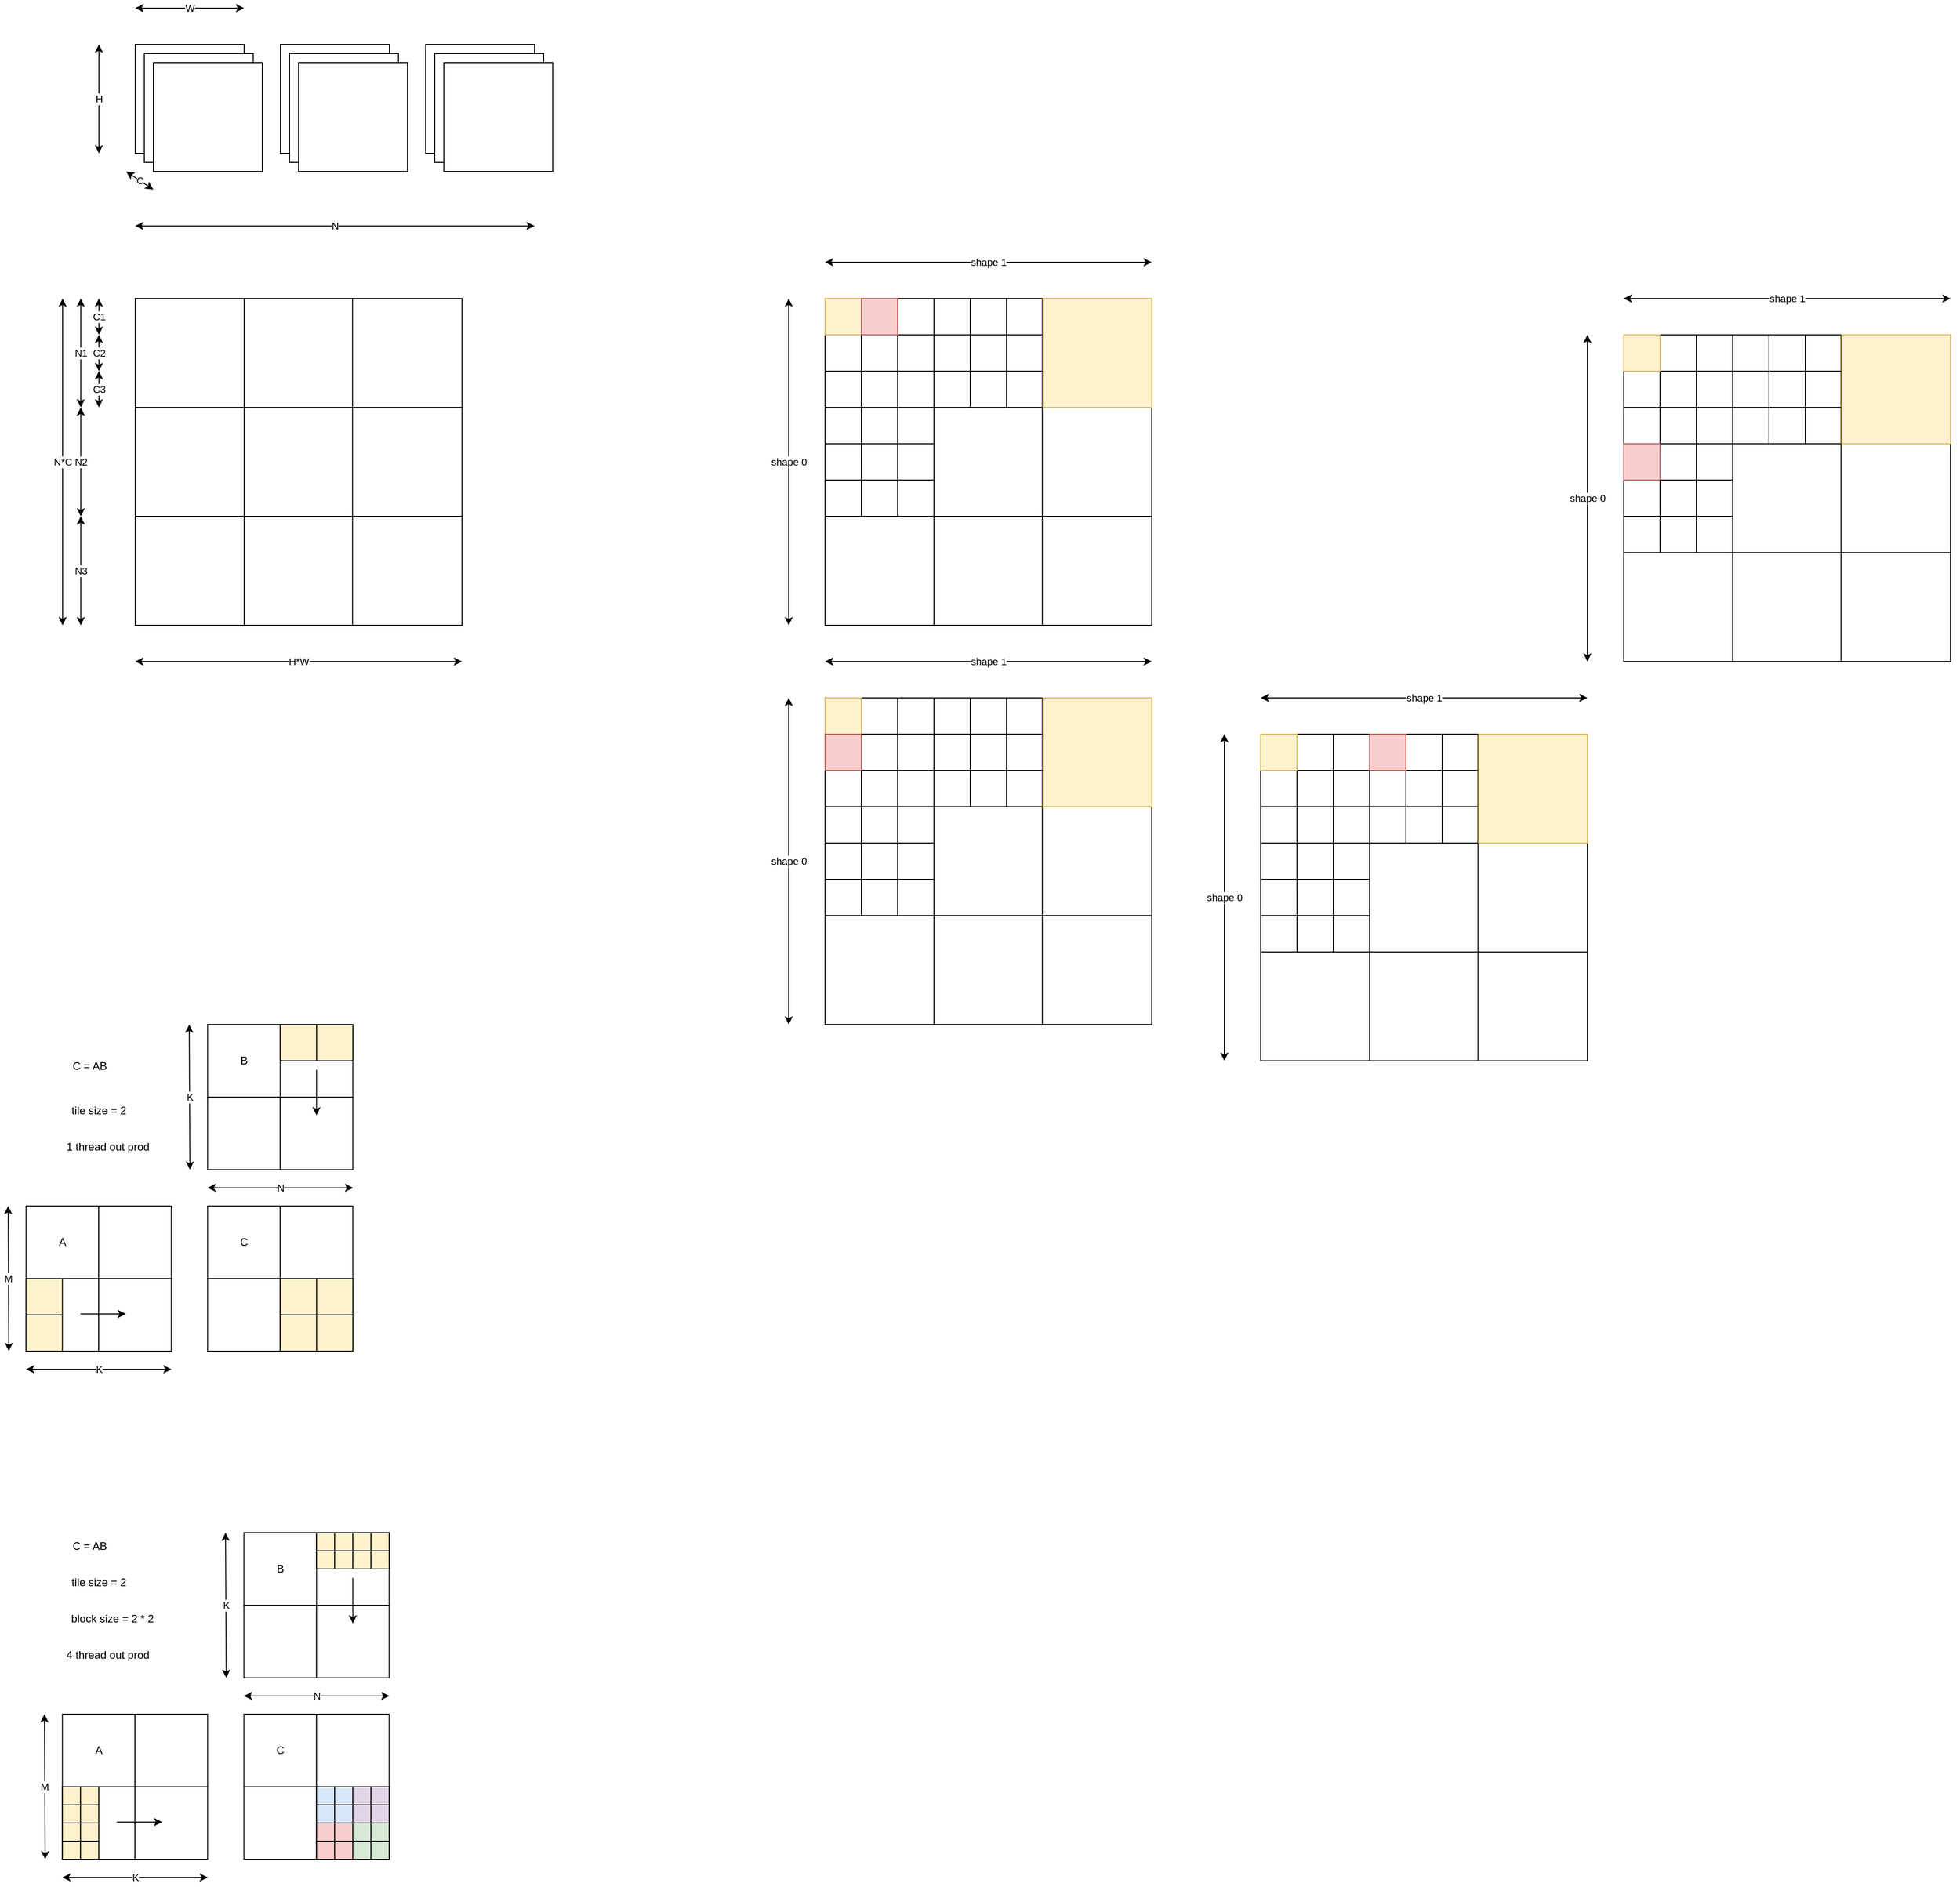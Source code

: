 <mxfile version="24.7.6">
  <diagram name="Page-1" id="Y0RpeH6Es4vmq0wVCik8">
    <mxGraphModel dx="735" dy="488" grid="1" gridSize="10" guides="1" tooltips="1" connect="1" arrows="1" fold="1" page="1" pageScale="1" pageWidth="827" pageHeight="1169" math="0" shadow="0">
      <root>
        <mxCell id="0" />
        <mxCell id="1" parent="0" />
        <mxCell id="5gfJsL5LL4kJKm2D7V63-10" value="" style="rounded=0;whiteSpace=wrap;html=1;" parent="1" vertex="1">
          <mxGeometry x="160" y="120" width="120" height="120" as="geometry" />
        </mxCell>
        <mxCell id="5gfJsL5LL4kJKm2D7V63-11" value="" style="rounded=0;whiteSpace=wrap;html=1;" parent="1" vertex="1">
          <mxGeometry x="170" y="130" width="120" height="120" as="geometry" />
        </mxCell>
        <mxCell id="5gfJsL5LL4kJKm2D7V63-12" value="" style="rounded=0;whiteSpace=wrap;html=1;" parent="1" vertex="1">
          <mxGeometry x="180" y="140" width="120" height="120" as="geometry" />
        </mxCell>
        <mxCell id="5gfJsL5LL4kJKm2D7V63-13" value="" style="rounded=0;whiteSpace=wrap;html=1;" parent="1" vertex="1">
          <mxGeometry x="320" y="120" width="120" height="120" as="geometry" />
        </mxCell>
        <mxCell id="5gfJsL5LL4kJKm2D7V63-14" value="" style="rounded=0;whiteSpace=wrap;html=1;" parent="1" vertex="1">
          <mxGeometry x="330" y="130" width="120" height="120" as="geometry" />
        </mxCell>
        <mxCell id="5gfJsL5LL4kJKm2D7V63-15" value="" style="rounded=0;whiteSpace=wrap;html=1;" parent="1" vertex="1">
          <mxGeometry x="340" y="140" width="120" height="120" as="geometry" />
        </mxCell>
        <mxCell id="5gfJsL5LL4kJKm2D7V63-16" value="" style="rounded=0;whiteSpace=wrap;html=1;" parent="1" vertex="1">
          <mxGeometry x="480" y="120" width="120" height="120" as="geometry" />
        </mxCell>
        <mxCell id="5gfJsL5LL4kJKm2D7V63-17" value="" style="rounded=0;whiteSpace=wrap;html=1;" parent="1" vertex="1">
          <mxGeometry x="490" y="130" width="120" height="120" as="geometry" />
        </mxCell>
        <mxCell id="5gfJsL5LL4kJKm2D7V63-18" value="" style="rounded=0;whiteSpace=wrap;html=1;" parent="1" vertex="1">
          <mxGeometry x="500" y="140" width="120" height="120" as="geometry" />
        </mxCell>
        <mxCell id="5gfJsL5LL4kJKm2D7V63-19" value="N" style="endArrow=classic;startArrow=classic;html=1;rounded=0;" parent="1" edge="1">
          <mxGeometry width="50" height="50" relative="1" as="geometry">
            <mxPoint x="160" y="320" as="sourcePoint" />
            <mxPoint x="600" y="320" as="targetPoint" />
          </mxGeometry>
        </mxCell>
        <mxCell id="5gfJsL5LL4kJKm2D7V63-20" value="C" style="endArrow=classic;startArrow=classic;html=1;rounded=0;" parent="1" edge="1">
          <mxGeometry width="50" height="50" relative="1" as="geometry">
            <mxPoint x="180" y="280" as="sourcePoint" />
            <mxPoint x="150" y="260" as="targetPoint" />
          </mxGeometry>
        </mxCell>
        <mxCell id="5gfJsL5LL4kJKm2D7V63-21" value="H" style="endArrow=classic;startArrow=classic;html=1;rounded=0;" parent="1" edge="1">
          <mxGeometry width="50" height="50" relative="1" as="geometry">
            <mxPoint x="120" y="240" as="sourcePoint" />
            <mxPoint x="120" y="120" as="targetPoint" />
          </mxGeometry>
        </mxCell>
        <mxCell id="5gfJsL5LL4kJKm2D7V63-27" value="W" style="endArrow=classic;startArrow=classic;html=1;rounded=0;" parent="1" edge="1">
          <mxGeometry width="50" height="50" relative="1" as="geometry">
            <mxPoint x="160" y="80" as="sourcePoint" />
            <mxPoint x="280" y="80" as="targetPoint" />
          </mxGeometry>
        </mxCell>
        <mxCell id="5gfJsL5LL4kJKm2D7V63-29" value="" style="rounded=0;whiteSpace=wrap;html=1;" parent="1" vertex="1">
          <mxGeometry x="160" y="400" width="360" height="360" as="geometry" />
        </mxCell>
        <mxCell id="5gfJsL5LL4kJKm2D7V63-32" value="" style="endArrow=none;html=1;rounded=0;" parent="1" edge="1">
          <mxGeometry width="50" height="50" relative="1" as="geometry">
            <mxPoint x="280" y="760" as="sourcePoint" />
            <mxPoint x="280" y="400" as="targetPoint" />
          </mxGeometry>
        </mxCell>
        <mxCell id="5gfJsL5LL4kJKm2D7V63-33" value="" style="endArrow=none;html=1;rounded=0;" parent="1" edge="1">
          <mxGeometry width="50" height="50" relative="1" as="geometry">
            <mxPoint x="399.41" y="760" as="sourcePoint" />
            <mxPoint x="399.41" y="400" as="targetPoint" />
          </mxGeometry>
        </mxCell>
        <mxCell id="5gfJsL5LL4kJKm2D7V63-34" value="" style="endArrow=none;html=1;rounded=0;" parent="1" edge="1">
          <mxGeometry width="50" height="50" relative="1" as="geometry">
            <mxPoint x="160" y="520" as="sourcePoint" />
            <mxPoint x="520" y="520" as="targetPoint" />
          </mxGeometry>
        </mxCell>
        <mxCell id="5gfJsL5LL4kJKm2D7V63-35" value="" style="endArrow=none;html=1;rounded=0;" parent="1" edge="1">
          <mxGeometry width="50" height="50" relative="1" as="geometry">
            <mxPoint x="160" y="640" as="sourcePoint" />
            <mxPoint x="520" y="640" as="targetPoint" />
          </mxGeometry>
        </mxCell>
        <mxCell id="5gfJsL5LL4kJKm2D7V63-36" value="N*C" style="endArrow=classic;startArrow=classic;html=1;rounded=0;" parent="1" edge="1">
          <mxGeometry width="50" height="50" relative="1" as="geometry">
            <mxPoint x="80" y="760" as="sourcePoint" />
            <mxPoint x="80" y="400" as="targetPoint" />
          </mxGeometry>
        </mxCell>
        <mxCell id="5gfJsL5LL4kJKm2D7V63-38" value="H*W" style="endArrow=classic;startArrow=classic;html=1;rounded=0;" parent="1" edge="1">
          <mxGeometry width="50" height="50" relative="1" as="geometry">
            <mxPoint x="160" y="800" as="sourcePoint" />
            <mxPoint x="520" y="800" as="targetPoint" />
          </mxGeometry>
        </mxCell>
        <mxCell id="5gfJsL5LL4kJKm2D7V63-40" value="N1" style="endArrow=classic;startArrow=classic;html=1;rounded=0;" parent="1" edge="1">
          <mxGeometry width="50" height="50" relative="1" as="geometry">
            <mxPoint x="100" y="520" as="sourcePoint" />
            <mxPoint x="100" y="400" as="targetPoint" />
          </mxGeometry>
        </mxCell>
        <mxCell id="5gfJsL5LL4kJKm2D7V63-41" value="C1" style="endArrow=classic;startArrow=classic;html=1;rounded=0;" parent="1" edge="1">
          <mxGeometry width="50" height="50" relative="1" as="geometry">
            <mxPoint x="120" y="440" as="sourcePoint" />
            <mxPoint x="120" y="400" as="targetPoint" />
          </mxGeometry>
        </mxCell>
        <mxCell id="5gfJsL5LL4kJKm2D7V63-42" value="C2" style="endArrow=classic;startArrow=classic;html=1;rounded=0;" parent="1" edge="1">
          <mxGeometry width="50" height="50" relative="1" as="geometry">
            <mxPoint x="120" y="480" as="sourcePoint" />
            <mxPoint x="120" y="440" as="targetPoint" />
          </mxGeometry>
        </mxCell>
        <mxCell id="5gfJsL5LL4kJKm2D7V63-43" value="C3" style="endArrow=classic;startArrow=classic;html=1;rounded=0;" parent="1" edge="1">
          <mxGeometry width="50" height="50" relative="1" as="geometry">
            <mxPoint x="120" y="520" as="sourcePoint" />
            <mxPoint x="120" y="480" as="targetPoint" />
          </mxGeometry>
        </mxCell>
        <mxCell id="5gfJsL5LL4kJKm2D7V63-44" value="N2" style="endArrow=classic;startArrow=classic;html=1;rounded=0;" parent="1" edge="1">
          <mxGeometry width="50" height="50" relative="1" as="geometry">
            <mxPoint x="100" y="640" as="sourcePoint" />
            <mxPoint x="100" y="520" as="targetPoint" />
          </mxGeometry>
        </mxCell>
        <mxCell id="5gfJsL5LL4kJKm2D7V63-45" value="N3" style="endArrow=classic;startArrow=classic;html=1;rounded=0;" parent="1" edge="1">
          <mxGeometry width="50" height="50" relative="1" as="geometry">
            <mxPoint x="100" y="760" as="sourcePoint" />
            <mxPoint x="100" y="640" as="targetPoint" />
            <mxPoint as="offset" />
          </mxGeometry>
        </mxCell>
        <mxCell id="5LO4a_pjl5MqXzfJr9-C-6" value="" style="rounded=0;whiteSpace=wrap;html=1;" parent="1" vertex="1">
          <mxGeometry x="920" y="400" width="360" height="360" as="geometry" />
        </mxCell>
        <mxCell id="5LO4a_pjl5MqXzfJr9-C-7" value="" style="endArrow=none;html=1;rounded=0;" parent="1" edge="1">
          <mxGeometry width="50" height="50" relative="1" as="geometry">
            <mxPoint x="1040" y="760" as="sourcePoint" />
            <mxPoint x="1040" y="400" as="targetPoint" />
          </mxGeometry>
        </mxCell>
        <mxCell id="5LO4a_pjl5MqXzfJr9-C-8" value="" style="endArrow=none;html=1;rounded=0;" parent="1" edge="1">
          <mxGeometry width="50" height="50" relative="1" as="geometry">
            <mxPoint x="1159.41" y="760" as="sourcePoint" />
            <mxPoint x="1159.41" y="400" as="targetPoint" />
          </mxGeometry>
        </mxCell>
        <mxCell id="5LO4a_pjl5MqXzfJr9-C-9" value="" style="endArrow=none;html=1;rounded=0;" parent="1" edge="1">
          <mxGeometry width="50" height="50" relative="1" as="geometry">
            <mxPoint x="920" y="520" as="sourcePoint" />
            <mxPoint x="1280" y="520" as="targetPoint" />
          </mxGeometry>
        </mxCell>
        <mxCell id="5LO4a_pjl5MqXzfJr9-C-10" value="" style="endArrow=none;html=1;rounded=0;" parent="1" edge="1">
          <mxGeometry width="50" height="50" relative="1" as="geometry">
            <mxPoint x="920" y="640" as="sourcePoint" />
            <mxPoint x="1280" y="640" as="targetPoint" />
          </mxGeometry>
        </mxCell>
        <mxCell id="5LO4a_pjl5MqXzfJr9-C-11" value="" style="endArrow=none;html=1;rounded=0;" parent="1" edge="1">
          <mxGeometry width="50" height="50" relative="1" as="geometry">
            <mxPoint x="920" y="440" as="sourcePoint" />
            <mxPoint x="1160" y="440" as="targetPoint" />
          </mxGeometry>
        </mxCell>
        <mxCell id="5LO4a_pjl5MqXzfJr9-C-12" value="" style="endArrow=none;html=1;rounded=0;" parent="1" edge="1">
          <mxGeometry width="50" height="50" relative="1" as="geometry">
            <mxPoint x="920" y="480" as="sourcePoint" />
            <mxPoint x="1160" y="480" as="targetPoint" />
          </mxGeometry>
        </mxCell>
        <mxCell id="5LO4a_pjl5MqXzfJr9-C-13" value="" style="endArrow=none;html=1;rounded=0;exitX=0.111;exitY=-0.001;exitDx=0;exitDy=0;exitPerimeter=0;" parent="1" source="5LO4a_pjl5MqXzfJr9-C-6" edge="1">
          <mxGeometry width="50" height="50" relative="1" as="geometry">
            <mxPoint x="950" y="570" as="sourcePoint" />
            <mxPoint x="960" y="640" as="targetPoint" />
          </mxGeometry>
        </mxCell>
        <mxCell id="5LO4a_pjl5MqXzfJr9-C-14" value="" style="endArrow=none;html=1;rounded=0;exitX=0.111;exitY=-0.001;exitDx=0;exitDy=0;exitPerimeter=0;" parent="1" edge="1">
          <mxGeometry width="50" height="50" relative="1" as="geometry">
            <mxPoint x="1000" y="400" as="sourcePoint" />
            <mxPoint x="1000" y="640" as="targetPoint" />
          </mxGeometry>
        </mxCell>
        <mxCell id="5LO4a_pjl5MqXzfJr9-C-15" value="" style="endArrow=none;html=1;rounded=0;exitX=0.111;exitY=-0.001;exitDx=0;exitDy=0;exitPerimeter=0;" parent="1" edge="1">
          <mxGeometry width="50" height="50" relative="1" as="geometry">
            <mxPoint x="1080" y="400" as="sourcePoint" />
            <mxPoint x="1080" y="520" as="targetPoint" />
          </mxGeometry>
        </mxCell>
        <mxCell id="5LO4a_pjl5MqXzfJr9-C-16" value="" style="endArrow=none;html=1;rounded=0;exitX=0.111;exitY=-0.001;exitDx=0;exitDy=0;exitPerimeter=0;" parent="1" edge="1">
          <mxGeometry width="50" height="50" relative="1" as="geometry">
            <mxPoint x="1120" y="400" as="sourcePoint" />
            <mxPoint x="1120" y="520" as="targetPoint" />
          </mxGeometry>
        </mxCell>
        <mxCell id="5LO4a_pjl5MqXzfJr9-C-17" value="" style="endArrow=none;html=1;rounded=0;" parent="1" edge="1">
          <mxGeometry width="50" height="50" relative="1" as="geometry">
            <mxPoint x="920" y="560" as="sourcePoint" />
            <mxPoint x="1040" y="560" as="targetPoint" />
          </mxGeometry>
        </mxCell>
        <mxCell id="5LO4a_pjl5MqXzfJr9-C-18" value="" style="endArrow=none;html=1;rounded=0;" parent="1" edge="1">
          <mxGeometry width="50" height="50" relative="1" as="geometry">
            <mxPoint x="920" y="600" as="sourcePoint" />
            <mxPoint x="1040" y="600" as="targetPoint" />
          </mxGeometry>
        </mxCell>
        <mxCell id="5LO4a_pjl5MqXzfJr9-C-19" value="" style="rounded=0;whiteSpace=wrap;html=1;fillColor=#fff2cc;strokeColor=#d6b656;" parent="1" vertex="1">
          <mxGeometry x="1160" y="400" width="120" height="120" as="geometry" />
        </mxCell>
        <mxCell id="5LO4a_pjl5MqXzfJr9-C-20" value="shape 1" style="endArrow=classic;startArrow=classic;html=1;rounded=0;" parent="1" edge="1">
          <mxGeometry width="50" height="50" relative="1" as="geometry">
            <mxPoint x="920" y="360" as="sourcePoint" />
            <mxPoint x="1280" y="360" as="targetPoint" />
          </mxGeometry>
        </mxCell>
        <mxCell id="5LO4a_pjl5MqXzfJr9-C-21" value="shape 0" style="endArrow=classic;startArrow=classic;html=1;rounded=0;" parent="1" edge="1">
          <mxGeometry width="50" height="50" relative="1" as="geometry">
            <mxPoint x="880" y="760" as="sourcePoint" />
            <mxPoint x="880" y="400" as="targetPoint" />
          </mxGeometry>
        </mxCell>
        <mxCell id="5LO4a_pjl5MqXzfJr9-C-22" value="" style="rounded=0;whiteSpace=wrap;html=1;fillColor=#fff2cc;strokeColor=#d6b656;" parent="1" vertex="1">
          <mxGeometry x="920" y="400" width="40" height="40" as="geometry" />
        </mxCell>
        <mxCell id="5LO4a_pjl5MqXzfJr9-C-23" value="" style="rounded=0;whiteSpace=wrap;html=1;fillColor=#f8cecc;strokeColor=#b85450;" parent="1" vertex="1">
          <mxGeometry x="960" y="400" width="40" height="40" as="geometry" />
        </mxCell>
        <mxCell id="5LO4a_pjl5MqXzfJr9-C-25" value="" style="rounded=0;whiteSpace=wrap;html=1;" parent="1" vertex="1">
          <mxGeometry x="920" y="840" width="360" height="360" as="geometry" />
        </mxCell>
        <mxCell id="5LO4a_pjl5MqXzfJr9-C-26" value="" style="endArrow=none;html=1;rounded=0;" parent="1" edge="1">
          <mxGeometry width="50" height="50" relative="1" as="geometry">
            <mxPoint x="1040" y="1200" as="sourcePoint" />
            <mxPoint x="1040" y="840" as="targetPoint" />
          </mxGeometry>
        </mxCell>
        <mxCell id="5LO4a_pjl5MqXzfJr9-C-27" value="" style="endArrow=none;html=1;rounded=0;" parent="1" edge="1">
          <mxGeometry width="50" height="50" relative="1" as="geometry">
            <mxPoint x="1159.41" y="1200" as="sourcePoint" />
            <mxPoint x="1159.41" y="840" as="targetPoint" />
          </mxGeometry>
        </mxCell>
        <mxCell id="5LO4a_pjl5MqXzfJr9-C-28" value="" style="endArrow=none;html=1;rounded=0;" parent="1" edge="1">
          <mxGeometry width="50" height="50" relative="1" as="geometry">
            <mxPoint x="920" y="960" as="sourcePoint" />
            <mxPoint x="1280" y="960" as="targetPoint" />
          </mxGeometry>
        </mxCell>
        <mxCell id="5LO4a_pjl5MqXzfJr9-C-29" value="" style="endArrow=none;html=1;rounded=0;" parent="1" edge="1">
          <mxGeometry width="50" height="50" relative="1" as="geometry">
            <mxPoint x="920" y="1080" as="sourcePoint" />
            <mxPoint x="1280" y="1080" as="targetPoint" />
          </mxGeometry>
        </mxCell>
        <mxCell id="5LO4a_pjl5MqXzfJr9-C-30" value="" style="endArrow=none;html=1;rounded=0;" parent="1" edge="1">
          <mxGeometry width="50" height="50" relative="1" as="geometry">
            <mxPoint x="920" y="880" as="sourcePoint" />
            <mxPoint x="1160" y="880" as="targetPoint" />
          </mxGeometry>
        </mxCell>
        <mxCell id="5LO4a_pjl5MqXzfJr9-C-31" value="" style="endArrow=none;html=1;rounded=0;" parent="1" edge="1">
          <mxGeometry width="50" height="50" relative="1" as="geometry">
            <mxPoint x="920" y="920" as="sourcePoint" />
            <mxPoint x="1160" y="920" as="targetPoint" />
          </mxGeometry>
        </mxCell>
        <mxCell id="5LO4a_pjl5MqXzfJr9-C-32" value="" style="endArrow=none;html=1;rounded=0;exitX=0.111;exitY=-0.001;exitDx=0;exitDy=0;exitPerimeter=0;" parent="1" source="5LO4a_pjl5MqXzfJr9-C-25" edge="1">
          <mxGeometry width="50" height="50" relative="1" as="geometry">
            <mxPoint x="950" y="1010" as="sourcePoint" />
            <mxPoint x="960" y="1080" as="targetPoint" />
          </mxGeometry>
        </mxCell>
        <mxCell id="5LO4a_pjl5MqXzfJr9-C-33" value="" style="endArrow=none;html=1;rounded=0;exitX=0.111;exitY=-0.001;exitDx=0;exitDy=0;exitPerimeter=0;" parent="1" edge="1">
          <mxGeometry width="50" height="50" relative="1" as="geometry">
            <mxPoint x="1000" y="840" as="sourcePoint" />
            <mxPoint x="1000" y="1080" as="targetPoint" />
          </mxGeometry>
        </mxCell>
        <mxCell id="5LO4a_pjl5MqXzfJr9-C-34" value="" style="endArrow=none;html=1;rounded=0;exitX=0.111;exitY=-0.001;exitDx=0;exitDy=0;exitPerimeter=0;" parent="1" edge="1">
          <mxGeometry width="50" height="50" relative="1" as="geometry">
            <mxPoint x="1080" y="840" as="sourcePoint" />
            <mxPoint x="1080" y="960" as="targetPoint" />
          </mxGeometry>
        </mxCell>
        <mxCell id="5LO4a_pjl5MqXzfJr9-C-35" value="" style="endArrow=none;html=1;rounded=0;exitX=0.111;exitY=-0.001;exitDx=0;exitDy=0;exitPerimeter=0;" parent="1" edge="1">
          <mxGeometry width="50" height="50" relative="1" as="geometry">
            <mxPoint x="1120" y="840" as="sourcePoint" />
            <mxPoint x="1120" y="960" as="targetPoint" />
          </mxGeometry>
        </mxCell>
        <mxCell id="5LO4a_pjl5MqXzfJr9-C-36" value="" style="endArrow=none;html=1;rounded=0;" parent="1" edge="1">
          <mxGeometry width="50" height="50" relative="1" as="geometry">
            <mxPoint x="920" y="1000" as="sourcePoint" />
            <mxPoint x="1040" y="1000" as="targetPoint" />
          </mxGeometry>
        </mxCell>
        <mxCell id="5LO4a_pjl5MqXzfJr9-C-37" value="" style="endArrow=none;html=1;rounded=0;" parent="1" edge="1">
          <mxGeometry width="50" height="50" relative="1" as="geometry">
            <mxPoint x="920" y="1040" as="sourcePoint" />
            <mxPoint x="1040" y="1040" as="targetPoint" />
          </mxGeometry>
        </mxCell>
        <mxCell id="5LO4a_pjl5MqXzfJr9-C-38" value="" style="rounded=0;whiteSpace=wrap;html=1;fillColor=#fff2cc;strokeColor=#d6b656;" parent="1" vertex="1">
          <mxGeometry x="1160" y="840" width="120" height="120" as="geometry" />
        </mxCell>
        <mxCell id="5LO4a_pjl5MqXzfJr9-C-39" value="shape 1" style="endArrow=classic;startArrow=classic;html=1;rounded=0;" parent="1" edge="1">
          <mxGeometry width="50" height="50" relative="1" as="geometry">
            <mxPoint x="920" y="800" as="sourcePoint" />
            <mxPoint x="1280" y="800" as="targetPoint" />
          </mxGeometry>
        </mxCell>
        <mxCell id="5LO4a_pjl5MqXzfJr9-C-40" value="shape 0" style="endArrow=classic;startArrow=classic;html=1;rounded=0;" parent="1" edge="1">
          <mxGeometry width="50" height="50" relative="1" as="geometry">
            <mxPoint x="880" y="1200" as="sourcePoint" />
            <mxPoint x="880" y="840" as="targetPoint" />
          </mxGeometry>
        </mxCell>
        <mxCell id="5LO4a_pjl5MqXzfJr9-C-41" value="" style="rounded=0;whiteSpace=wrap;html=1;fillColor=#fff2cc;strokeColor=#d6b656;" parent="1" vertex="1">
          <mxGeometry x="920" y="840" width="40" height="40" as="geometry" />
        </mxCell>
        <mxCell id="5LO4a_pjl5MqXzfJr9-C-42" value="" style="rounded=0;whiteSpace=wrap;html=1;fillColor=#f8cecc;strokeColor=#b85450;" parent="1" vertex="1">
          <mxGeometry x="920" y="880" width="40" height="40" as="geometry" />
        </mxCell>
        <mxCell id="5LO4a_pjl5MqXzfJr9-C-45" value="" style="rounded=0;whiteSpace=wrap;html=1;" parent="1" vertex="1">
          <mxGeometry x="1400" y="880" width="360" height="360" as="geometry" />
        </mxCell>
        <mxCell id="5LO4a_pjl5MqXzfJr9-C-46" value="" style="endArrow=none;html=1;rounded=0;" parent="1" edge="1">
          <mxGeometry width="50" height="50" relative="1" as="geometry">
            <mxPoint x="1520" y="1240" as="sourcePoint" />
            <mxPoint x="1520" y="880" as="targetPoint" />
          </mxGeometry>
        </mxCell>
        <mxCell id="5LO4a_pjl5MqXzfJr9-C-47" value="" style="endArrow=none;html=1;rounded=0;" parent="1" edge="1">
          <mxGeometry width="50" height="50" relative="1" as="geometry">
            <mxPoint x="1639.41" y="1240" as="sourcePoint" />
            <mxPoint x="1639.41" y="880" as="targetPoint" />
          </mxGeometry>
        </mxCell>
        <mxCell id="5LO4a_pjl5MqXzfJr9-C-48" value="" style="endArrow=none;html=1;rounded=0;" parent="1" edge="1">
          <mxGeometry width="50" height="50" relative="1" as="geometry">
            <mxPoint x="1400" y="1000" as="sourcePoint" />
            <mxPoint x="1760" y="1000" as="targetPoint" />
          </mxGeometry>
        </mxCell>
        <mxCell id="5LO4a_pjl5MqXzfJr9-C-49" value="" style="endArrow=none;html=1;rounded=0;" parent="1" edge="1">
          <mxGeometry width="50" height="50" relative="1" as="geometry">
            <mxPoint x="1400" y="1120" as="sourcePoint" />
            <mxPoint x="1760" y="1120" as="targetPoint" />
          </mxGeometry>
        </mxCell>
        <mxCell id="5LO4a_pjl5MqXzfJr9-C-50" value="" style="endArrow=none;html=1;rounded=0;" parent="1" edge="1">
          <mxGeometry width="50" height="50" relative="1" as="geometry">
            <mxPoint x="1400" y="920" as="sourcePoint" />
            <mxPoint x="1640" y="920" as="targetPoint" />
          </mxGeometry>
        </mxCell>
        <mxCell id="5LO4a_pjl5MqXzfJr9-C-51" value="" style="endArrow=none;html=1;rounded=0;" parent="1" edge="1">
          <mxGeometry width="50" height="50" relative="1" as="geometry">
            <mxPoint x="1400" y="960" as="sourcePoint" />
            <mxPoint x="1640" y="960" as="targetPoint" />
          </mxGeometry>
        </mxCell>
        <mxCell id="5LO4a_pjl5MqXzfJr9-C-52" value="" style="endArrow=none;html=1;rounded=0;exitX=0.111;exitY=-0.001;exitDx=0;exitDy=0;exitPerimeter=0;" parent="1" source="5LO4a_pjl5MqXzfJr9-C-45" edge="1">
          <mxGeometry width="50" height="50" relative="1" as="geometry">
            <mxPoint x="1430" y="1050" as="sourcePoint" />
            <mxPoint x="1440" y="1120" as="targetPoint" />
          </mxGeometry>
        </mxCell>
        <mxCell id="5LO4a_pjl5MqXzfJr9-C-53" value="" style="endArrow=none;html=1;rounded=0;exitX=0.111;exitY=-0.001;exitDx=0;exitDy=0;exitPerimeter=0;" parent="1" edge="1">
          <mxGeometry width="50" height="50" relative="1" as="geometry">
            <mxPoint x="1480" y="880" as="sourcePoint" />
            <mxPoint x="1480" y="1120" as="targetPoint" />
          </mxGeometry>
        </mxCell>
        <mxCell id="5LO4a_pjl5MqXzfJr9-C-54" value="" style="endArrow=none;html=1;rounded=0;exitX=0.111;exitY=-0.001;exitDx=0;exitDy=0;exitPerimeter=0;" parent="1" edge="1">
          <mxGeometry width="50" height="50" relative="1" as="geometry">
            <mxPoint x="1560" y="880" as="sourcePoint" />
            <mxPoint x="1560" y="1000" as="targetPoint" />
          </mxGeometry>
        </mxCell>
        <mxCell id="5LO4a_pjl5MqXzfJr9-C-55" value="" style="endArrow=none;html=1;rounded=0;exitX=0.111;exitY=-0.001;exitDx=0;exitDy=0;exitPerimeter=0;" parent="1" edge="1">
          <mxGeometry width="50" height="50" relative="1" as="geometry">
            <mxPoint x="1600" y="880" as="sourcePoint" />
            <mxPoint x="1600" y="1000" as="targetPoint" />
          </mxGeometry>
        </mxCell>
        <mxCell id="5LO4a_pjl5MqXzfJr9-C-56" value="" style="endArrow=none;html=1;rounded=0;" parent="1" edge="1">
          <mxGeometry width="50" height="50" relative="1" as="geometry">
            <mxPoint x="1400" y="1040" as="sourcePoint" />
            <mxPoint x="1520" y="1040" as="targetPoint" />
          </mxGeometry>
        </mxCell>
        <mxCell id="5LO4a_pjl5MqXzfJr9-C-57" value="" style="endArrow=none;html=1;rounded=0;" parent="1" edge="1">
          <mxGeometry width="50" height="50" relative="1" as="geometry">
            <mxPoint x="1400" y="1080" as="sourcePoint" />
            <mxPoint x="1520" y="1080" as="targetPoint" />
          </mxGeometry>
        </mxCell>
        <mxCell id="5LO4a_pjl5MqXzfJr9-C-58" value="" style="rounded=0;whiteSpace=wrap;html=1;fillColor=#fff2cc;strokeColor=#d6b656;" parent="1" vertex="1">
          <mxGeometry x="1640" y="880" width="120" height="120" as="geometry" />
        </mxCell>
        <mxCell id="5LO4a_pjl5MqXzfJr9-C-59" value="shape 1" style="endArrow=classic;startArrow=classic;html=1;rounded=0;" parent="1" edge="1">
          <mxGeometry width="50" height="50" relative="1" as="geometry">
            <mxPoint x="1400" y="840" as="sourcePoint" />
            <mxPoint x="1760" y="840" as="targetPoint" />
          </mxGeometry>
        </mxCell>
        <mxCell id="5LO4a_pjl5MqXzfJr9-C-60" value="shape 0" style="endArrow=classic;startArrow=classic;html=1;rounded=0;" parent="1" edge="1">
          <mxGeometry width="50" height="50" relative="1" as="geometry">
            <mxPoint x="1360" y="1240" as="sourcePoint" />
            <mxPoint x="1360" y="880" as="targetPoint" />
          </mxGeometry>
        </mxCell>
        <mxCell id="5LO4a_pjl5MqXzfJr9-C-61" value="" style="rounded=0;whiteSpace=wrap;html=1;fillColor=#fff2cc;strokeColor=#d6b656;" parent="1" vertex="1">
          <mxGeometry x="1400" y="880" width="40" height="40" as="geometry" />
        </mxCell>
        <mxCell id="5LO4a_pjl5MqXzfJr9-C-62" value="" style="rounded=0;whiteSpace=wrap;html=1;fillColor=#f8cecc;strokeColor=#b85450;" parent="1" vertex="1">
          <mxGeometry x="1520" y="880" width="40" height="40" as="geometry" />
        </mxCell>
        <mxCell id="5LO4a_pjl5MqXzfJr9-C-83" value="" style="rounded=0;whiteSpace=wrap;html=1;" parent="1" vertex="1">
          <mxGeometry x="1800" y="440" width="360" height="360" as="geometry" />
        </mxCell>
        <mxCell id="5LO4a_pjl5MqXzfJr9-C-84" value="" style="endArrow=none;html=1;rounded=0;" parent="1" edge="1">
          <mxGeometry width="50" height="50" relative="1" as="geometry">
            <mxPoint x="1920" y="800" as="sourcePoint" />
            <mxPoint x="1920" y="440" as="targetPoint" />
          </mxGeometry>
        </mxCell>
        <mxCell id="5LO4a_pjl5MqXzfJr9-C-85" value="" style="endArrow=none;html=1;rounded=0;" parent="1" edge="1">
          <mxGeometry width="50" height="50" relative="1" as="geometry">
            <mxPoint x="2039.41" y="800" as="sourcePoint" />
            <mxPoint x="2039.41" y="440" as="targetPoint" />
          </mxGeometry>
        </mxCell>
        <mxCell id="5LO4a_pjl5MqXzfJr9-C-86" value="" style="endArrow=none;html=1;rounded=0;" parent="1" edge="1">
          <mxGeometry width="50" height="50" relative="1" as="geometry">
            <mxPoint x="1800" y="560" as="sourcePoint" />
            <mxPoint x="2160" y="560" as="targetPoint" />
          </mxGeometry>
        </mxCell>
        <mxCell id="5LO4a_pjl5MqXzfJr9-C-87" value="" style="endArrow=none;html=1;rounded=0;" parent="1" edge="1">
          <mxGeometry width="50" height="50" relative="1" as="geometry">
            <mxPoint x="1800" y="680" as="sourcePoint" />
            <mxPoint x="2160" y="680" as="targetPoint" />
          </mxGeometry>
        </mxCell>
        <mxCell id="5LO4a_pjl5MqXzfJr9-C-88" value="" style="endArrow=none;html=1;rounded=0;" parent="1" edge="1">
          <mxGeometry width="50" height="50" relative="1" as="geometry">
            <mxPoint x="1800" y="480" as="sourcePoint" />
            <mxPoint x="2040" y="480" as="targetPoint" />
          </mxGeometry>
        </mxCell>
        <mxCell id="5LO4a_pjl5MqXzfJr9-C-89" value="" style="endArrow=none;html=1;rounded=0;" parent="1" edge="1">
          <mxGeometry width="50" height="50" relative="1" as="geometry">
            <mxPoint x="1800" y="520" as="sourcePoint" />
            <mxPoint x="2040" y="520" as="targetPoint" />
          </mxGeometry>
        </mxCell>
        <mxCell id="5LO4a_pjl5MqXzfJr9-C-90" value="" style="endArrow=none;html=1;rounded=0;exitX=0.111;exitY=-0.001;exitDx=0;exitDy=0;exitPerimeter=0;" parent="1" source="5LO4a_pjl5MqXzfJr9-C-83" edge="1">
          <mxGeometry width="50" height="50" relative="1" as="geometry">
            <mxPoint x="1830" y="610" as="sourcePoint" />
            <mxPoint x="1840" y="680" as="targetPoint" />
          </mxGeometry>
        </mxCell>
        <mxCell id="5LO4a_pjl5MqXzfJr9-C-91" value="" style="endArrow=none;html=1;rounded=0;exitX=0.111;exitY=-0.001;exitDx=0;exitDy=0;exitPerimeter=0;" parent="1" edge="1">
          <mxGeometry width="50" height="50" relative="1" as="geometry">
            <mxPoint x="1880" y="440" as="sourcePoint" />
            <mxPoint x="1880" y="680" as="targetPoint" />
          </mxGeometry>
        </mxCell>
        <mxCell id="5LO4a_pjl5MqXzfJr9-C-92" value="" style="endArrow=none;html=1;rounded=0;exitX=0.111;exitY=-0.001;exitDx=0;exitDy=0;exitPerimeter=0;" parent="1" edge="1">
          <mxGeometry width="50" height="50" relative="1" as="geometry">
            <mxPoint x="1960" y="440" as="sourcePoint" />
            <mxPoint x="1960" y="560" as="targetPoint" />
          </mxGeometry>
        </mxCell>
        <mxCell id="5LO4a_pjl5MqXzfJr9-C-93" value="" style="endArrow=none;html=1;rounded=0;exitX=0.111;exitY=-0.001;exitDx=0;exitDy=0;exitPerimeter=0;" parent="1" edge="1">
          <mxGeometry width="50" height="50" relative="1" as="geometry">
            <mxPoint x="2000" y="440" as="sourcePoint" />
            <mxPoint x="2000" y="560" as="targetPoint" />
          </mxGeometry>
        </mxCell>
        <mxCell id="5LO4a_pjl5MqXzfJr9-C-94" value="" style="endArrow=none;html=1;rounded=0;" parent="1" edge="1">
          <mxGeometry width="50" height="50" relative="1" as="geometry">
            <mxPoint x="1800" y="600" as="sourcePoint" />
            <mxPoint x="1920" y="600" as="targetPoint" />
          </mxGeometry>
        </mxCell>
        <mxCell id="5LO4a_pjl5MqXzfJr9-C-95" value="" style="endArrow=none;html=1;rounded=0;" parent="1" edge="1">
          <mxGeometry width="50" height="50" relative="1" as="geometry">
            <mxPoint x="1800" y="640" as="sourcePoint" />
            <mxPoint x="1920" y="640" as="targetPoint" />
          </mxGeometry>
        </mxCell>
        <mxCell id="5LO4a_pjl5MqXzfJr9-C-96" value="" style="rounded=0;whiteSpace=wrap;html=1;fillColor=#fff2cc;strokeColor=#d6b656;" parent="1" vertex="1">
          <mxGeometry x="2040" y="440" width="120" height="120" as="geometry" />
        </mxCell>
        <mxCell id="5LO4a_pjl5MqXzfJr9-C-97" value="shape 1" style="endArrow=classic;startArrow=classic;html=1;rounded=0;" parent="1" edge="1">
          <mxGeometry width="50" height="50" relative="1" as="geometry">
            <mxPoint x="1800" y="400" as="sourcePoint" />
            <mxPoint x="2160" y="400" as="targetPoint" />
          </mxGeometry>
        </mxCell>
        <mxCell id="5LO4a_pjl5MqXzfJr9-C-98" value="shape 0" style="endArrow=classic;startArrow=classic;html=1;rounded=0;" parent="1" edge="1">
          <mxGeometry width="50" height="50" relative="1" as="geometry">
            <mxPoint x="1760" y="800" as="sourcePoint" />
            <mxPoint x="1760" y="440" as="targetPoint" />
          </mxGeometry>
        </mxCell>
        <mxCell id="5LO4a_pjl5MqXzfJr9-C-99" value="" style="rounded=0;whiteSpace=wrap;html=1;fillColor=#fff2cc;strokeColor=#d6b656;" parent="1" vertex="1">
          <mxGeometry x="1800" y="440" width="40" height="40" as="geometry" />
        </mxCell>
        <mxCell id="5LO4a_pjl5MqXzfJr9-C-100" value="" style="rounded=0;whiteSpace=wrap;html=1;fillColor=#f8cecc;strokeColor=#b85450;" parent="1" vertex="1">
          <mxGeometry x="1800" y="560" width="40" height="40" as="geometry" />
        </mxCell>
        <mxCell id="6vSg6GegdJbDkyeZJpWi-1" value="" style="whiteSpace=wrap;html=1;aspect=fixed;" parent="1" vertex="1">
          <mxGeometry x="239.75" y="1200" width="81" height="81" as="geometry" />
        </mxCell>
        <mxCell id="6vSg6GegdJbDkyeZJpWi-2" value="" style="whiteSpace=wrap;html=1;aspect=fixed;" parent="1" vertex="1">
          <mxGeometry x="319.75" y="1200" width="80" height="80" as="geometry" />
        </mxCell>
        <mxCell id="6vSg6GegdJbDkyeZJpWi-3" value="" style="whiteSpace=wrap;html=1;aspect=fixed;" parent="1" vertex="1">
          <mxGeometry x="239.75" y="1280" width="80" height="80" as="geometry" />
        </mxCell>
        <mxCell id="6vSg6GegdJbDkyeZJpWi-4" value="" style="whiteSpace=wrap;html=1;aspect=fixed;" parent="1" vertex="1">
          <mxGeometry x="319.75" y="1280" width="80" height="80" as="geometry" />
        </mxCell>
        <mxCell id="6vSg6GegdJbDkyeZJpWi-5" value="" style="whiteSpace=wrap;html=1;aspect=fixed;fontStyle=1;fillColor=#fff2cc;strokeColor=#000000;" parent="1" vertex="1">
          <mxGeometry x="359.75" y="1200" width="40" height="40" as="geometry" />
        </mxCell>
        <mxCell id="6vSg6GegdJbDkyeZJpWi-6" value="" style="whiteSpace=wrap;html=1;aspect=fixed;fontStyle=1;fillColor=#fff2cc;strokeColor=#000000;" parent="1" vertex="1">
          <mxGeometry x="319.75" y="1200" width="40" height="40" as="geometry" />
        </mxCell>
        <mxCell id="6vSg6GegdJbDkyeZJpWi-8" value="" style="whiteSpace=wrap;html=1;aspect=fixed;" parent="1" vertex="1">
          <mxGeometry x="39.75" y="1400" width="80" height="80" as="geometry" />
        </mxCell>
        <mxCell id="6vSg6GegdJbDkyeZJpWi-9" value="" style="whiteSpace=wrap;html=1;aspect=fixed;" parent="1" vertex="1">
          <mxGeometry x="119.75" y="1400" width="80" height="80" as="geometry" />
        </mxCell>
        <mxCell id="6vSg6GegdJbDkyeZJpWi-10" value="" style="whiteSpace=wrap;html=1;aspect=fixed;" parent="1" vertex="1">
          <mxGeometry x="39.75" y="1480" width="80" height="80" as="geometry" />
        </mxCell>
        <mxCell id="6vSg6GegdJbDkyeZJpWi-11" value="" style="whiteSpace=wrap;html=1;aspect=fixed;" parent="1" vertex="1">
          <mxGeometry x="119.75" y="1480" width="80" height="80" as="geometry" />
        </mxCell>
        <mxCell id="6vSg6GegdJbDkyeZJpWi-12" value="" style="whiteSpace=wrap;html=1;aspect=fixed;fontStyle=1;fillColor=#fff2cc;strokeColor=#000000;" parent="1" vertex="1">
          <mxGeometry x="39.75" y="1480" width="40" height="40" as="geometry" />
        </mxCell>
        <mxCell id="6vSg6GegdJbDkyeZJpWi-13" value="" style="whiteSpace=wrap;html=1;aspect=fixed;fontStyle=1;fillColor=#fff2cc;strokeColor=#000000;" parent="1" vertex="1">
          <mxGeometry x="39.75" y="1520" width="40" height="40" as="geometry" />
        </mxCell>
        <mxCell id="6vSg6GegdJbDkyeZJpWi-14" value="" style="whiteSpace=wrap;html=1;aspect=fixed;" parent="1" vertex="1">
          <mxGeometry x="239.75" y="1400" width="80" height="80" as="geometry" />
        </mxCell>
        <mxCell id="6vSg6GegdJbDkyeZJpWi-15" value="" style="whiteSpace=wrap;html=1;aspect=fixed;" parent="1" vertex="1">
          <mxGeometry x="319.75" y="1400" width="80" height="80" as="geometry" />
        </mxCell>
        <mxCell id="6vSg6GegdJbDkyeZJpWi-16" value="" style="whiteSpace=wrap;html=1;aspect=fixed;" parent="1" vertex="1">
          <mxGeometry x="239.75" y="1480" width="80" height="80" as="geometry" />
        </mxCell>
        <mxCell id="6vSg6GegdJbDkyeZJpWi-17" value="" style="whiteSpace=wrap;html=1;aspect=fixed;" parent="1" vertex="1">
          <mxGeometry x="319.75" y="1480" width="80" height="80" as="geometry" />
        </mxCell>
        <mxCell id="6vSg6GegdJbDkyeZJpWi-18" value="" style="whiteSpace=wrap;html=1;aspect=fixed;fontStyle=1;fillColor=#fff2cc;strokeColor=#000000;" parent="1" vertex="1">
          <mxGeometry x="359.75" y="1520" width="40" height="40" as="geometry" />
        </mxCell>
        <mxCell id="6vSg6GegdJbDkyeZJpWi-19" value="" style="whiteSpace=wrap;html=1;aspect=fixed;fontStyle=1;fillColor=#fff2cc;strokeColor=#000000;" parent="1" vertex="1">
          <mxGeometry x="359.75" y="1480" width="40" height="40" as="geometry" />
        </mxCell>
        <mxCell id="6vSg6GegdJbDkyeZJpWi-20" value="" style="whiteSpace=wrap;html=1;aspect=fixed;fontStyle=1;fillColor=#fff2cc;strokeColor=#000000;" parent="1" vertex="1">
          <mxGeometry x="319.75" y="1520" width="40" height="40" as="geometry" />
        </mxCell>
        <mxCell id="6vSg6GegdJbDkyeZJpWi-21" value="" style="whiteSpace=wrap;html=1;aspect=fixed;fontStyle=1;fillColor=#fff2cc;strokeColor=#000000;" parent="1" vertex="1">
          <mxGeometry x="319.75" y="1480" width="40" height="40" as="geometry" />
        </mxCell>
        <mxCell id="6vSg6GegdJbDkyeZJpWi-23" value="" style="endArrow=classic;html=1;rounded=0;" parent="1" edge="1">
          <mxGeometry width="50" height="50" relative="1" as="geometry">
            <mxPoint x="99.75" y="1519" as="sourcePoint" />
            <mxPoint x="149.75" y="1519" as="targetPoint" />
          </mxGeometry>
        </mxCell>
        <mxCell id="6vSg6GegdJbDkyeZJpWi-22" value="" style="endArrow=classic;html=1;rounded=0;" parent="1" edge="1">
          <mxGeometry width="50" height="50" relative="1" as="geometry">
            <mxPoint x="359.75" y="1250" as="sourcePoint" />
            <mxPoint x="359.75" y="1300" as="targetPoint" />
          </mxGeometry>
        </mxCell>
        <mxCell id="6vSg6GegdJbDkyeZJpWi-25" value="tile size = 2" style="text;strokeColor=none;align=center;fillColor=none;html=1;verticalAlign=middle;whiteSpace=wrap;rounded=0;" parent="1" vertex="1">
          <mxGeometry x="79.75" y="1280" width="80" height="30" as="geometry" />
        </mxCell>
        <mxCell id="6vSg6GegdJbDkyeZJpWi-26" value="1 thread out prod" style="text;strokeColor=none;align=center;fillColor=none;html=1;verticalAlign=middle;whiteSpace=wrap;rounded=0;" parent="1" vertex="1">
          <mxGeometry x="79.75" y="1320" width="100" height="30" as="geometry" />
        </mxCell>
        <mxCell id="6vSg6GegdJbDkyeZJpWi-28" value="C = AB" style="text;strokeColor=none;align=center;fillColor=none;html=1;verticalAlign=middle;whiteSpace=wrap;rounded=0;" parent="1" vertex="1">
          <mxGeometry x="79.75" y="1231" width="60" height="30" as="geometry" />
        </mxCell>
        <mxCell id="6vSg6GegdJbDkyeZJpWi-29" value="A" style="text;strokeColor=none;align=center;fillColor=none;html=1;verticalAlign=middle;whiteSpace=wrap;rounded=0;" parent="1" vertex="1">
          <mxGeometry x="49.75" y="1425" width="60" height="30" as="geometry" />
        </mxCell>
        <mxCell id="6vSg6GegdJbDkyeZJpWi-30" value="B" style="text;strokeColor=none;align=center;fillColor=none;html=1;verticalAlign=middle;whiteSpace=wrap;rounded=0;" parent="1" vertex="1">
          <mxGeometry x="249.75" y="1225" width="60" height="30" as="geometry" />
        </mxCell>
        <mxCell id="6vSg6GegdJbDkyeZJpWi-31" value="C" style="text;strokeColor=none;align=center;fillColor=none;html=1;verticalAlign=middle;whiteSpace=wrap;rounded=0;" parent="1" vertex="1">
          <mxGeometry x="249.75" y="1425" width="60" height="30" as="geometry" />
        </mxCell>
        <mxCell id="6vSg6GegdJbDkyeZJpWi-32" value="K" style="endArrow=classic;startArrow=classic;html=1;rounded=0;" parent="1" edge="1">
          <mxGeometry width="50" height="50" relative="1" as="geometry">
            <mxPoint x="220.25" y="1360" as="sourcePoint" />
            <mxPoint x="219.5" y="1200" as="targetPoint" />
          </mxGeometry>
        </mxCell>
        <mxCell id="6vSg6GegdJbDkyeZJpWi-35" value="M" style="endArrow=classic;startArrow=classic;html=1;rounded=0;" parent="1" edge="1">
          <mxGeometry width="50" height="50" relative="1" as="geometry">
            <mxPoint x="20.75" y="1560" as="sourcePoint" />
            <mxPoint x="20" y="1400" as="targetPoint" />
          </mxGeometry>
        </mxCell>
        <mxCell id="6vSg6GegdJbDkyeZJpWi-36" value="K" style="endArrow=classic;startArrow=classic;html=1;rounded=0;" parent="1" edge="1">
          <mxGeometry width="50" height="50" relative="1" as="geometry">
            <mxPoint x="200" y="1580" as="sourcePoint" />
            <mxPoint x="39.75" y="1580" as="targetPoint" />
          </mxGeometry>
        </mxCell>
        <mxCell id="6vSg6GegdJbDkyeZJpWi-37" value="N" style="endArrow=classic;startArrow=classic;html=1;rounded=0;" parent="1" edge="1">
          <mxGeometry width="50" height="50" relative="1" as="geometry">
            <mxPoint x="400" y="1380" as="sourcePoint" />
            <mxPoint x="239.75" y="1380" as="targetPoint" />
          </mxGeometry>
        </mxCell>
        <mxCell id="KSdE538Ns82917_25XR--3" value="" style="whiteSpace=wrap;html=1;aspect=fixed;" vertex="1" parent="1">
          <mxGeometry x="279.75" y="1760" width="81" height="81" as="geometry" />
        </mxCell>
        <mxCell id="KSdE538Ns82917_25XR--4" value="" style="whiteSpace=wrap;html=1;aspect=fixed;" vertex="1" parent="1">
          <mxGeometry x="359.75" y="1760" width="80" height="80" as="geometry" />
        </mxCell>
        <mxCell id="KSdE538Ns82917_25XR--5" value="" style="whiteSpace=wrap;html=1;aspect=fixed;" vertex="1" parent="1">
          <mxGeometry x="279.75" y="1840" width="80" height="80" as="geometry" />
        </mxCell>
        <mxCell id="KSdE538Ns82917_25XR--6" value="" style="whiteSpace=wrap;html=1;aspect=fixed;" vertex="1" parent="1">
          <mxGeometry x="359.75" y="1840" width="80" height="80" as="geometry" />
        </mxCell>
        <mxCell id="KSdE538Ns82917_25XR--7" value="" style="whiteSpace=wrap;html=1;aspect=fixed;fontStyle=1;fillColor=#fff2cc;strokeColor=#000000;" vertex="1" parent="1">
          <mxGeometry x="399.75" y="1760" width="40" height="40" as="geometry" />
        </mxCell>
        <mxCell id="KSdE538Ns82917_25XR--8" value="" style="whiteSpace=wrap;html=1;aspect=fixed;fontStyle=1;fillColor=#fff2cc;strokeColor=#000000;" vertex="1" parent="1">
          <mxGeometry x="359.75" y="1760" width="40" height="40" as="geometry" />
        </mxCell>
        <mxCell id="KSdE538Ns82917_25XR--9" value="" style="whiteSpace=wrap;html=1;aspect=fixed;" vertex="1" parent="1">
          <mxGeometry x="79.75" y="1960" width="80" height="80" as="geometry" />
        </mxCell>
        <mxCell id="KSdE538Ns82917_25XR--10" value="" style="whiteSpace=wrap;html=1;aspect=fixed;" vertex="1" parent="1">
          <mxGeometry x="159.75" y="1960" width="80" height="80" as="geometry" />
        </mxCell>
        <mxCell id="KSdE538Ns82917_25XR--11" value="" style="whiteSpace=wrap;html=1;aspect=fixed;" vertex="1" parent="1">
          <mxGeometry x="79.75" y="2040" width="80" height="80" as="geometry" />
        </mxCell>
        <mxCell id="KSdE538Ns82917_25XR--12" value="" style="whiteSpace=wrap;html=1;aspect=fixed;" vertex="1" parent="1">
          <mxGeometry x="159.75" y="2040" width="80" height="80" as="geometry" />
        </mxCell>
        <mxCell id="KSdE538Ns82917_25XR--13" value="" style="whiteSpace=wrap;html=1;aspect=fixed;fontStyle=1;fillColor=#fff2cc;strokeColor=#000000;" vertex="1" parent="1">
          <mxGeometry x="79.75" y="2040" width="40" height="40" as="geometry" />
        </mxCell>
        <mxCell id="KSdE538Ns82917_25XR--14" value="" style="whiteSpace=wrap;html=1;aspect=fixed;fontStyle=1;fillColor=#fff2cc;strokeColor=#000000;" vertex="1" parent="1">
          <mxGeometry x="79.75" y="2080" width="40" height="40" as="geometry" />
        </mxCell>
        <mxCell id="KSdE538Ns82917_25XR--15" value="" style="whiteSpace=wrap;html=1;aspect=fixed;" vertex="1" parent="1">
          <mxGeometry x="279.75" y="1960" width="80" height="80" as="geometry" />
        </mxCell>
        <mxCell id="KSdE538Ns82917_25XR--16" value="" style="whiteSpace=wrap;html=1;aspect=fixed;" vertex="1" parent="1">
          <mxGeometry x="359.75" y="1960" width="80" height="80" as="geometry" />
        </mxCell>
        <mxCell id="KSdE538Ns82917_25XR--17" value="" style="whiteSpace=wrap;html=1;aspect=fixed;" vertex="1" parent="1">
          <mxGeometry x="279.75" y="2040" width="80" height="80" as="geometry" />
        </mxCell>
        <mxCell id="KSdE538Ns82917_25XR--18" value="" style="whiteSpace=wrap;html=1;aspect=fixed;" vertex="1" parent="1">
          <mxGeometry x="359.75" y="2040" width="80" height="80" as="geometry" />
        </mxCell>
        <mxCell id="KSdE538Ns82917_25XR--19" value="" style="whiteSpace=wrap;html=1;aspect=fixed;fontStyle=1;fillColor=#fff2cc;strokeColor=#000000;" vertex="1" parent="1">
          <mxGeometry x="399.75" y="2080" width="40" height="40" as="geometry" />
        </mxCell>
        <mxCell id="KSdE538Ns82917_25XR--20" value="" style="whiteSpace=wrap;html=1;aspect=fixed;fontStyle=1;fillColor=#fff2cc;strokeColor=#000000;" vertex="1" parent="1">
          <mxGeometry x="399.75" y="2040" width="40" height="40" as="geometry" />
        </mxCell>
        <mxCell id="KSdE538Ns82917_25XR--21" value="" style="whiteSpace=wrap;html=1;aspect=fixed;fontStyle=1;fillColor=#fff2cc;strokeColor=#000000;" vertex="1" parent="1">
          <mxGeometry x="359.75" y="2080" width="40" height="40" as="geometry" />
        </mxCell>
        <mxCell id="KSdE538Ns82917_25XR--22" value="" style="whiteSpace=wrap;html=1;aspect=fixed;fontStyle=1;fillColor=#fff2cc;strokeColor=#000000;" vertex="1" parent="1">
          <mxGeometry x="359.75" y="2040" width="40" height="40" as="geometry" />
        </mxCell>
        <mxCell id="KSdE538Ns82917_25XR--23" value="" style="endArrow=classic;html=1;rounded=0;" edge="1" parent="1">
          <mxGeometry width="50" height="50" relative="1" as="geometry">
            <mxPoint x="139.75" y="2079" as="sourcePoint" />
            <mxPoint x="189.75" y="2079" as="targetPoint" />
          </mxGeometry>
        </mxCell>
        <mxCell id="KSdE538Ns82917_25XR--24" value="" style="endArrow=classic;html=1;rounded=0;" edge="1" parent="1">
          <mxGeometry width="50" height="50" relative="1" as="geometry">
            <mxPoint x="399.75" y="1810" as="sourcePoint" />
            <mxPoint x="399.75" y="1860" as="targetPoint" />
          </mxGeometry>
        </mxCell>
        <mxCell id="KSdE538Ns82917_25XR--25" value="tile size = 2" style="text;strokeColor=none;align=center;fillColor=none;html=1;verticalAlign=middle;whiteSpace=wrap;rounded=0;" vertex="1" parent="1">
          <mxGeometry x="79.75" y="1800" width="80" height="30" as="geometry" />
        </mxCell>
        <mxCell id="KSdE538Ns82917_25XR--26" value="4 thread out prod" style="text;strokeColor=none;align=center;fillColor=none;html=1;verticalAlign=middle;whiteSpace=wrap;rounded=0;" vertex="1" parent="1">
          <mxGeometry x="79.75" y="1880" width="100" height="30" as="geometry" />
        </mxCell>
        <mxCell id="KSdE538Ns82917_25XR--27" value="C = AB" style="text;strokeColor=none;align=center;fillColor=none;html=1;verticalAlign=middle;whiteSpace=wrap;rounded=0;" vertex="1" parent="1">
          <mxGeometry x="79.75" y="1760" width="60" height="30" as="geometry" />
        </mxCell>
        <mxCell id="KSdE538Ns82917_25XR--28" value="A" style="text;strokeColor=none;align=center;fillColor=none;html=1;verticalAlign=middle;whiteSpace=wrap;rounded=0;" vertex="1" parent="1">
          <mxGeometry x="89.75" y="1985" width="60" height="30" as="geometry" />
        </mxCell>
        <mxCell id="KSdE538Ns82917_25XR--29" value="B" style="text;strokeColor=none;align=center;fillColor=none;html=1;verticalAlign=middle;whiteSpace=wrap;rounded=0;" vertex="1" parent="1">
          <mxGeometry x="289.75" y="1785" width="60" height="30" as="geometry" />
        </mxCell>
        <mxCell id="KSdE538Ns82917_25XR--30" value="C" style="text;strokeColor=none;align=center;fillColor=none;html=1;verticalAlign=middle;whiteSpace=wrap;rounded=0;" vertex="1" parent="1">
          <mxGeometry x="289.75" y="1985" width="60" height="30" as="geometry" />
        </mxCell>
        <mxCell id="KSdE538Ns82917_25XR--31" value="K" style="endArrow=classic;startArrow=classic;html=1;rounded=0;" edge="1" parent="1">
          <mxGeometry width="50" height="50" relative="1" as="geometry">
            <mxPoint x="260.25" y="1920" as="sourcePoint" />
            <mxPoint x="259.5" y="1760" as="targetPoint" />
          </mxGeometry>
        </mxCell>
        <mxCell id="KSdE538Ns82917_25XR--32" value="M" style="endArrow=classic;startArrow=classic;html=1;rounded=0;" edge="1" parent="1">
          <mxGeometry width="50" height="50" relative="1" as="geometry">
            <mxPoint x="60.75" y="2120" as="sourcePoint" />
            <mxPoint x="60" y="1960" as="targetPoint" />
          </mxGeometry>
        </mxCell>
        <mxCell id="KSdE538Ns82917_25XR--33" value="K" style="endArrow=classic;startArrow=classic;html=1;rounded=0;" edge="1" parent="1">
          <mxGeometry width="50" height="50" relative="1" as="geometry">
            <mxPoint x="240" y="2140" as="sourcePoint" />
            <mxPoint x="79.75" y="2140" as="targetPoint" />
          </mxGeometry>
        </mxCell>
        <mxCell id="KSdE538Ns82917_25XR--34" value="N" style="endArrow=classic;startArrow=classic;html=1;rounded=0;" edge="1" parent="1">
          <mxGeometry width="50" height="50" relative="1" as="geometry">
            <mxPoint x="440" y="1940" as="sourcePoint" />
            <mxPoint x="279.75" y="1940" as="targetPoint" />
          </mxGeometry>
        </mxCell>
        <mxCell id="KSdE538Ns82917_25XR--35" value="" style="whiteSpace=wrap;html=1;aspect=fixed;fontStyle=1;fillColor=#fff2cc;strokeColor=#000000;" vertex="1" parent="1">
          <mxGeometry x="79.75" y="2040" width="20" height="20" as="geometry" />
        </mxCell>
        <mxCell id="KSdE538Ns82917_25XR--36" value="" style="whiteSpace=wrap;html=1;aspect=fixed;fontStyle=1;fillColor=#fff2cc;strokeColor=#000000;" vertex="1" parent="1">
          <mxGeometry x="99.75" y="2040" width="20" height="20" as="geometry" />
        </mxCell>
        <mxCell id="KSdE538Ns82917_25XR--37" value="" style="whiteSpace=wrap;html=1;aspect=fixed;fontStyle=1;fillColor=#fff2cc;strokeColor=#000000;" vertex="1" parent="1">
          <mxGeometry x="79.75" y="2060" width="20" height="20" as="geometry" />
        </mxCell>
        <mxCell id="KSdE538Ns82917_25XR--38" value="" style="whiteSpace=wrap;html=1;aspect=fixed;fontStyle=1;fillColor=#fff2cc;strokeColor=#000000;" vertex="1" parent="1">
          <mxGeometry x="99.75" y="2060" width="20" height="20" as="geometry" />
        </mxCell>
        <mxCell id="KSdE538Ns82917_25XR--39" value="" style="whiteSpace=wrap;html=1;aspect=fixed;fontStyle=1;fillColor=#fff2cc;strokeColor=#000000;" vertex="1" parent="1">
          <mxGeometry x="79.75" y="2080" width="20" height="20" as="geometry" />
        </mxCell>
        <mxCell id="KSdE538Ns82917_25XR--40" value="" style="whiteSpace=wrap;html=1;aspect=fixed;fontStyle=1;fillColor=#fff2cc;strokeColor=#000000;" vertex="1" parent="1">
          <mxGeometry x="99.75" y="2080" width="20" height="20" as="geometry" />
        </mxCell>
        <mxCell id="KSdE538Ns82917_25XR--41" value="" style="whiteSpace=wrap;html=1;aspect=fixed;fontStyle=1;fillColor=#fff2cc;strokeColor=#000000;" vertex="1" parent="1">
          <mxGeometry x="79.75" y="2100" width="20" height="20" as="geometry" />
        </mxCell>
        <mxCell id="KSdE538Ns82917_25XR--42" value="" style="whiteSpace=wrap;html=1;aspect=fixed;fontStyle=1;fillColor=#fff2cc;strokeColor=#000000;" vertex="1" parent="1">
          <mxGeometry x="99.75" y="2100" width="20" height="20" as="geometry" />
        </mxCell>
        <mxCell id="KSdE538Ns82917_25XR--43" value="" style="whiteSpace=wrap;html=1;aspect=fixed;fontStyle=1;fillColor=#fff2cc;strokeColor=#000000;" vertex="1" parent="1">
          <mxGeometry x="359.75" y="1760" width="20" height="20" as="geometry" />
        </mxCell>
        <mxCell id="KSdE538Ns82917_25XR--45" value="" style="whiteSpace=wrap;html=1;aspect=fixed;fontStyle=1;fillColor=#fff2cc;strokeColor=#000000;" vertex="1" parent="1">
          <mxGeometry x="379.75" y="1760" width="20" height="20" as="geometry" />
        </mxCell>
        <mxCell id="KSdE538Ns82917_25XR--46" value="" style="whiteSpace=wrap;html=1;aspect=fixed;fontStyle=1;fillColor=#fff2cc;strokeColor=#000000;" vertex="1" parent="1">
          <mxGeometry x="359.75" y="1780" width="20" height="20" as="geometry" />
        </mxCell>
        <mxCell id="KSdE538Ns82917_25XR--47" value="" style="whiteSpace=wrap;html=1;aspect=fixed;fontStyle=1;fillColor=#fff2cc;strokeColor=#000000;" vertex="1" parent="1">
          <mxGeometry x="379.75" y="1780" width="20" height="20" as="geometry" />
        </mxCell>
        <mxCell id="KSdE538Ns82917_25XR--48" value="" style="whiteSpace=wrap;html=1;aspect=fixed;fontStyle=1;fillColor=#fff2cc;strokeColor=#000000;" vertex="1" parent="1">
          <mxGeometry x="399.75" y="1760" width="20" height="20" as="geometry" />
        </mxCell>
        <mxCell id="KSdE538Ns82917_25XR--49" value="" style="whiteSpace=wrap;html=1;aspect=fixed;fontStyle=1;fillColor=#fff2cc;strokeColor=#000000;" vertex="1" parent="1">
          <mxGeometry x="399.75" y="1780" width="20" height="20" as="geometry" />
        </mxCell>
        <mxCell id="KSdE538Ns82917_25XR--50" value="" style="whiteSpace=wrap;html=1;aspect=fixed;fontStyle=1;fillColor=#fff2cc;strokeColor=#000000;" vertex="1" parent="1">
          <mxGeometry x="419.75" y="1760" width="20" height="20" as="geometry" />
        </mxCell>
        <mxCell id="KSdE538Ns82917_25XR--51" value="" style="whiteSpace=wrap;html=1;aspect=fixed;fontStyle=1;fillColor=#fff2cc;strokeColor=#000000;" vertex="1" parent="1">
          <mxGeometry x="419.75" y="1780" width="20" height="20" as="geometry" />
        </mxCell>
        <mxCell id="KSdE538Ns82917_25XR--52" value="" style="whiteSpace=wrap;html=1;aspect=fixed;fontStyle=1;fillColor=#dae8fc;strokeColor=#000000;" vertex="1" parent="1">
          <mxGeometry x="359.75" y="2040" width="20" height="20" as="geometry" />
        </mxCell>
        <mxCell id="KSdE538Ns82917_25XR--53" value="" style="whiteSpace=wrap;html=1;aspect=fixed;fontStyle=1;fillColor=#dae8fc;strokeColor=#000000;" vertex="1" parent="1">
          <mxGeometry x="379.75" y="2040" width="20" height="20" as="geometry" />
        </mxCell>
        <mxCell id="KSdE538Ns82917_25XR--54" value="" style="whiteSpace=wrap;html=1;aspect=fixed;fontStyle=1;fillColor=#dae8fc;strokeColor=#000000;" vertex="1" parent="1">
          <mxGeometry x="359.75" y="2060" width="20" height="20" as="geometry" />
        </mxCell>
        <mxCell id="KSdE538Ns82917_25XR--55" value="" style="whiteSpace=wrap;html=1;aspect=fixed;fontStyle=1;fillColor=#dae8fc;strokeColor=#000000;" vertex="1" parent="1">
          <mxGeometry x="379.75" y="2060" width="20" height="20" as="geometry" />
        </mxCell>
        <mxCell id="KSdE538Ns82917_25XR--56" value="" style="whiteSpace=wrap;html=1;aspect=fixed;fontStyle=1;fillColor=#e1d5e7;strokeColor=#000000;" vertex="1" parent="1">
          <mxGeometry x="399.75" y="2040" width="20" height="20" as="geometry" />
        </mxCell>
        <mxCell id="KSdE538Ns82917_25XR--57" value="" style="whiteSpace=wrap;html=1;aspect=fixed;fontStyle=1;fillColor=#e1d5e7;strokeColor=#000000;" vertex="1" parent="1">
          <mxGeometry x="419.75" y="2040" width="20" height="20" as="geometry" />
        </mxCell>
        <mxCell id="KSdE538Ns82917_25XR--58" value="" style="whiteSpace=wrap;html=1;aspect=fixed;fontStyle=1;fillColor=#e1d5e7;strokeColor=#000000;" vertex="1" parent="1">
          <mxGeometry x="399.75" y="2060" width="20" height="20" as="geometry" />
        </mxCell>
        <mxCell id="KSdE538Ns82917_25XR--59" value="" style="whiteSpace=wrap;html=1;aspect=fixed;fontStyle=1;fillColor=#e1d5e7;strokeColor=#000000;" vertex="1" parent="1">
          <mxGeometry x="419.75" y="2060" width="20" height="20" as="geometry" />
        </mxCell>
        <mxCell id="KSdE538Ns82917_25XR--60" value="" style="whiteSpace=wrap;html=1;aspect=fixed;fontStyle=1;fillColor=#f8cecc;strokeColor=#000000;" vertex="1" parent="1">
          <mxGeometry x="359.75" y="2080" width="20" height="20" as="geometry" />
        </mxCell>
        <mxCell id="KSdE538Ns82917_25XR--61" value="" style="whiteSpace=wrap;html=1;aspect=fixed;fontStyle=1;fillColor=#f8cecc;strokeColor=#000000;" vertex="1" parent="1">
          <mxGeometry x="379.75" y="2080" width="20" height="20" as="geometry" />
        </mxCell>
        <mxCell id="KSdE538Ns82917_25XR--62" value="" style="whiteSpace=wrap;html=1;aspect=fixed;fontStyle=1;fillColor=#f8cecc;strokeColor=#000000;" vertex="1" parent="1">
          <mxGeometry x="359.75" y="2100" width="20" height="20" as="geometry" />
        </mxCell>
        <mxCell id="KSdE538Ns82917_25XR--63" value="" style="whiteSpace=wrap;html=1;aspect=fixed;fontStyle=1;fillColor=#f8cecc;strokeColor=#000000;" vertex="1" parent="1">
          <mxGeometry x="379.75" y="2100" width="20" height="20" as="geometry" />
        </mxCell>
        <mxCell id="KSdE538Ns82917_25XR--64" value="" style="whiteSpace=wrap;html=1;aspect=fixed;fontStyle=1;fillColor=#d5e8d4;strokeColor=#000000;" vertex="1" parent="1">
          <mxGeometry x="399.75" y="2080" width="20" height="20" as="geometry" />
        </mxCell>
        <mxCell id="KSdE538Ns82917_25XR--65" value="" style="whiteSpace=wrap;html=1;aspect=fixed;fontStyle=1;fillColor=#d5e8d4;strokeColor=#000000;" vertex="1" parent="1">
          <mxGeometry x="419.75" y="2080" width="20" height="20" as="geometry" />
        </mxCell>
        <mxCell id="KSdE538Ns82917_25XR--66" value="" style="whiteSpace=wrap;html=1;aspect=fixed;fontStyle=1;fillColor=#d5e8d4;strokeColor=#000000;" vertex="1" parent="1">
          <mxGeometry x="399.75" y="2100" width="20" height="20" as="geometry" />
        </mxCell>
        <mxCell id="KSdE538Ns82917_25XR--67" value="" style="whiteSpace=wrap;html=1;aspect=fixed;fontStyle=1;fillColor=#d5e8d4;strokeColor=#000000;" vertex="1" parent="1">
          <mxGeometry x="419.75" y="2100" width="20" height="20" as="geometry" />
        </mxCell>
        <mxCell id="KSdE538Ns82917_25XR--68" value="block size = 2 * 2" style="text;strokeColor=none;align=center;fillColor=none;html=1;verticalAlign=middle;whiteSpace=wrap;rounded=0;" vertex="1" parent="1">
          <mxGeometry x="79.75" y="1840" width="110.25" height="30" as="geometry" />
        </mxCell>
      </root>
    </mxGraphModel>
  </diagram>
</mxfile>

